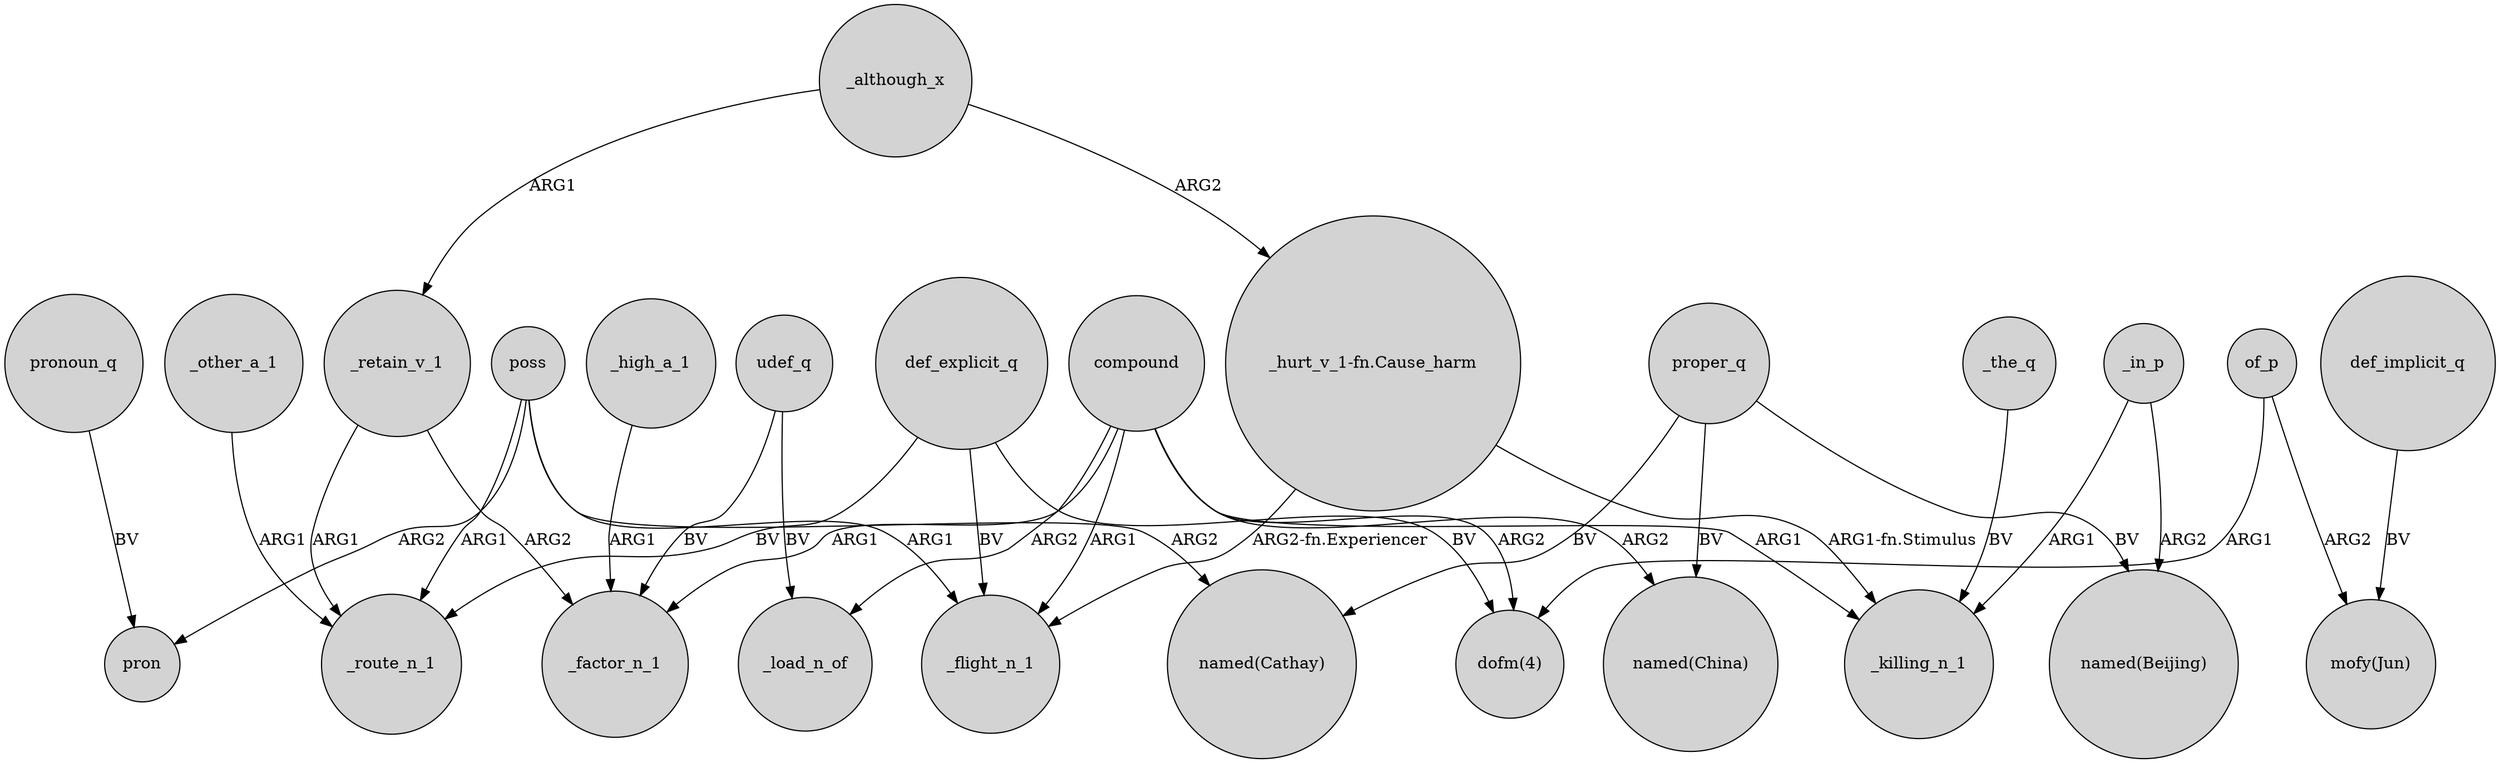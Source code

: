 digraph {
	node [shape=circle style=filled]
	poss -> pron [label=ARG2]
	_other_a_1 -> _route_n_1 [label=ARG1]
	def_explicit_q -> _route_n_1 [label=BV]
	compound -> "dofm(4)" [label=ARG2]
	def_explicit_q -> "dofm(4)" [label=BV]
	_high_a_1 -> _factor_n_1 [label=ARG1]
	of_p -> "mofy(Jun)" [label=ARG2]
	compound -> _factor_n_1 [label=ARG1]
	_although_x -> "_hurt_v_1-fn.Cause_harm" [label=ARG2]
	compound -> _flight_n_1 [label=ARG1]
	compound -> _killing_n_1 [label=ARG1]
	compound -> _load_n_of [label=ARG2]
	udef_q -> _load_n_of [label=BV]
	_retain_v_1 -> _factor_n_1 [label=ARG2]
	def_implicit_q -> "mofy(Jun)" [label=BV]
	pronoun_q -> pron [label=BV]
	_retain_v_1 -> _route_n_1 [label=ARG1]
	compound -> "named(China)" [label=ARG2]
	proper_q -> "named(Cathay)" [label=BV]
	_in_p -> _killing_n_1 [label=ARG1]
	"_hurt_v_1-fn.Cause_harm" -> _killing_n_1 [label="ARG1-fn.Stimulus"]
	proper_q -> "named(China)" [label=BV]
	poss -> _route_n_1 [label=ARG1]
	def_explicit_q -> _flight_n_1 [label=BV]
	_although_x -> _retain_v_1 [label=ARG1]
	poss -> _flight_n_1 [label=ARG1]
	udef_q -> _factor_n_1 [label=BV]
	poss -> "named(Cathay)" [label=ARG2]
	_the_q -> _killing_n_1 [label=BV]
	of_p -> "dofm(4)" [label=ARG1]
	_in_p -> "named(Beijing)" [label=ARG2]
	proper_q -> "named(Beijing)" [label=BV]
	"_hurt_v_1-fn.Cause_harm" -> _flight_n_1 [label="ARG2-fn.Experiencer"]
}

